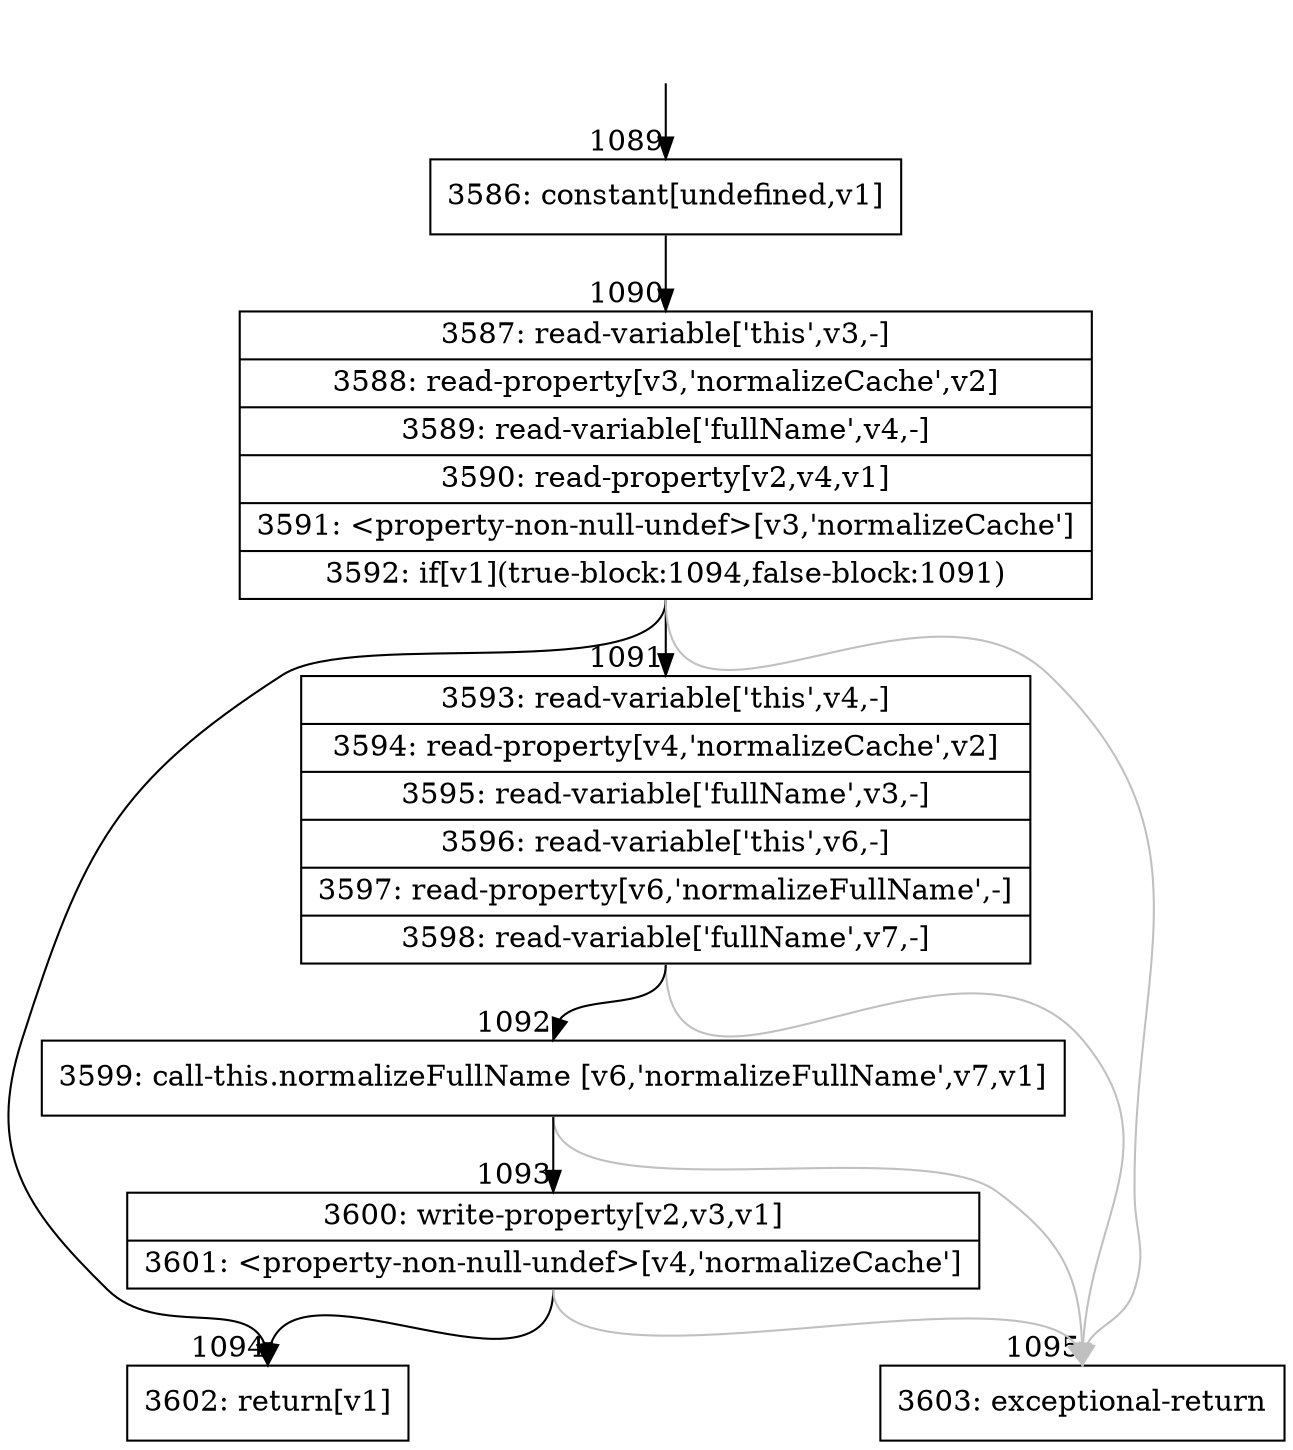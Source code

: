 digraph {
rankdir="TD"
BB_entry80[shape=none,label=""];
BB_entry80 -> BB1089 [tailport=s, headport=n, headlabel="    1089"]
BB1089 [shape=record label="{3586: constant[undefined,v1]}" ] 
BB1089 -> BB1090 [tailport=s, headport=n, headlabel="      1090"]
BB1090 [shape=record label="{3587: read-variable['this',v3,-]|3588: read-property[v3,'normalizeCache',v2]|3589: read-variable['fullName',v4,-]|3590: read-property[v2,v4,v1]|3591: \<property-non-null-undef\>[v3,'normalizeCache']|3592: if[v1](true-block:1094,false-block:1091)}" ] 
BB1090 -> BB1094 [tailport=s, headport=n, headlabel="      1094"]
BB1090 -> BB1091 [tailport=s, headport=n, headlabel="      1091"]
BB1090 -> BB1095 [tailport=s, headport=n, color=gray, headlabel="      1095"]
BB1091 [shape=record label="{3593: read-variable['this',v4,-]|3594: read-property[v4,'normalizeCache',v2]|3595: read-variable['fullName',v3,-]|3596: read-variable['this',v6,-]|3597: read-property[v6,'normalizeFullName',-]|3598: read-variable['fullName',v7,-]}" ] 
BB1091 -> BB1092 [tailport=s, headport=n, headlabel="      1092"]
BB1091 -> BB1095 [tailport=s, headport=n, color=gray]
BB1092 [shape=record label="{3599: call-this.normalizeFullName [v6,'normalizeFullName',v7,v1]}" ] 
BB1092 -> BB1093 [tailport=s, headport=n, headlabel="      1093"]
BB1092 -> BB1095 [tailport=s, headport=n, color=gray]
BB1093 [shape=record label="{3600: write-property[v2,v3,v1]|3601: \<property-non-null-undef\>[v4,'normalizeCache']}" ] 
BB1093 -> BB1094 [tailport=s, headport=n]
BB1093 -> BB1095 [tailport=s, headport=n, color=gray]
BB1094 [shape=record label="{3602: return[v1]}" ] 
BB1095 [shape=record label="{3603: exceptional-return}" ] 
//#$~ 1354
}
